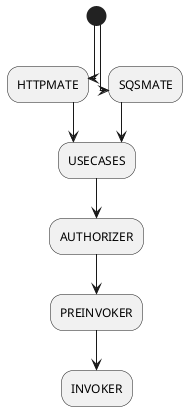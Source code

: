 @startuml
skinparam linetype ortho

(*) -down-> "HTTPMATE"

(*) -down-> "SQSMATE"

HTTPMATE -down-> "USECASES"
SQSMATE -down-> "USECASES"

USECASES -down-> AUTHORIZER
AUTHORIZER -down-> PREINVOKER
PREINVOKER -down-> INVOKER

@enduml